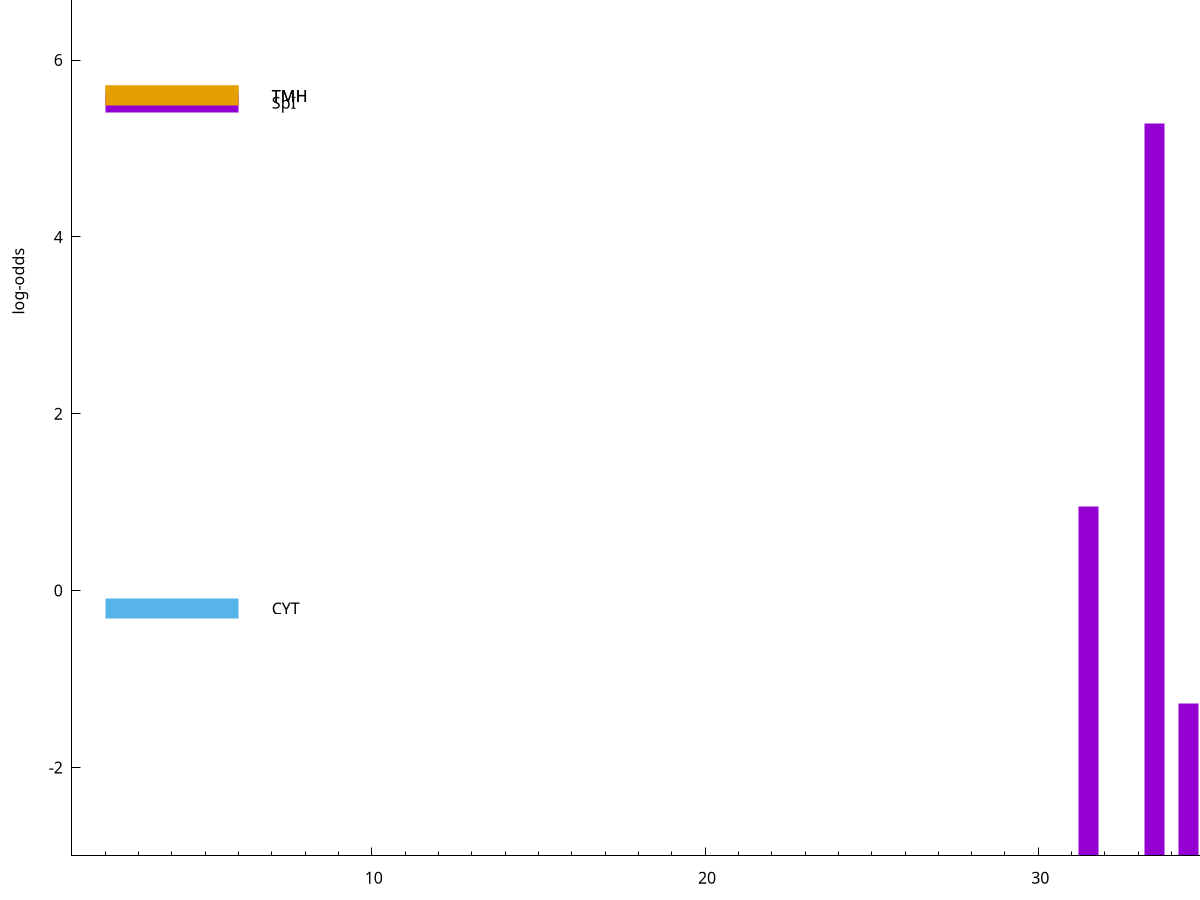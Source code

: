 set title "LipoP predictions for SPy_0230"
set size 2., 1.4
set xrange [1:70] 
set mxtics 10
set yrange [-3:10]
set y2range [0:13]
set ylabel "log-odds"
set term postscript eps color solid "Helvetica" 30
set output "SPy_0230.eps"
set arrow from 2,5.59408 to 6,5.59408 nohead lt 4 lw 20
set label "TMH" at 7,5.59408
set arrow from 2,5.51575 to 6,5.51575 nohead lt 1 lw 20
set label "SpI" at 7,5.51575
set arrow from 2,-0.200913 to 6,-0.200913 nohead lt 3 lw 20
set label "CYT" at 7,-0.200913
set arrow from 2,5.59408 to 6,5.59408 nohead lt 4 lw 20
set label "TMH" at 7,5.59408
# NOTE: The scores below are the log-odds scores with the threshold
# NOTE: subtracted (a hack to make gnuplot make the histogram all
# NOTE: look nice).
plot "-" axes x1y2 title "" with impulses lt 1 lw 20
33.500000 8.286270
35.500000 4.857530
31.500000 3.955431
39.500000 1.843990
34.500000 1.724500
e
exit
